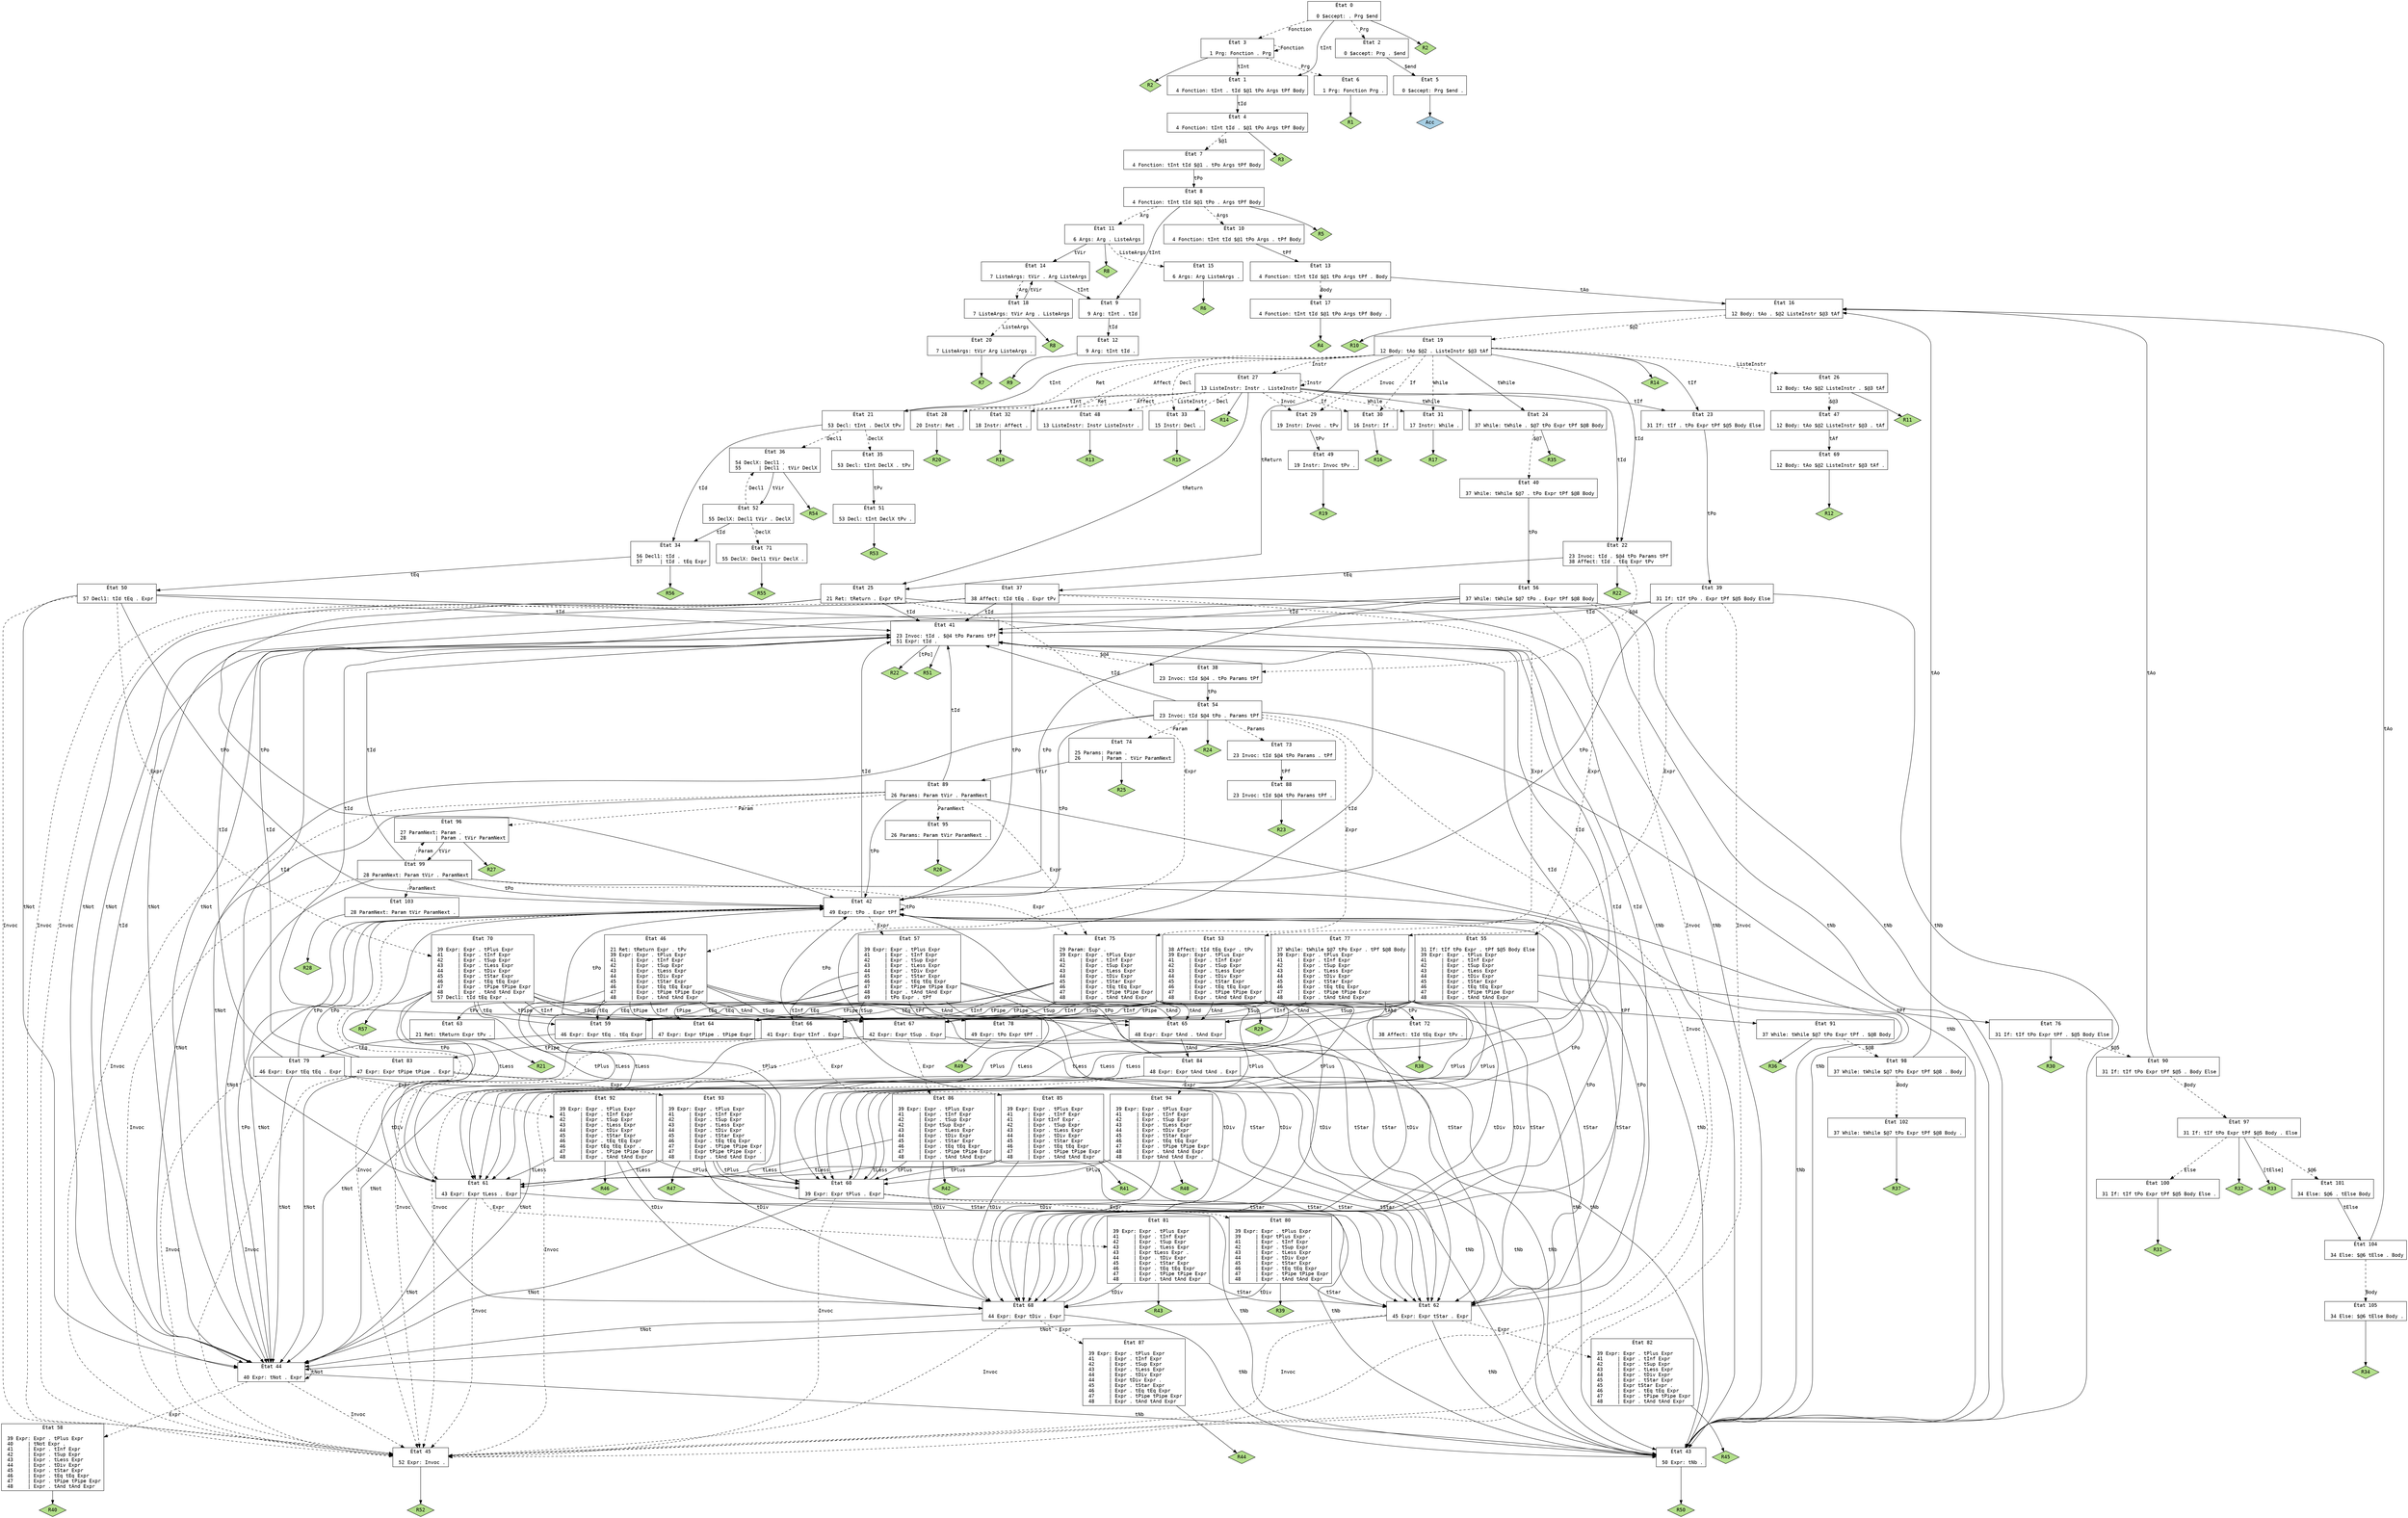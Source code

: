 // Produit par GNU Bison 3.0.2.
// Rapporter les bugs à <bug-bison@gnu.org>.
// Page d'accueil: <http://www.gnu.org/software/bison/>.

digraph "syntaxe.y"
{
  node [fontname = courier, shape = box, colorscheme = paired6]
  edge [fontname = courier]

  0 [label="État 0\n\l  0 $accept: . Prg $end\l"]
  0 -> 1 [style=solid label="tInt"]
  0 -> 2 [style=dashed label="Prg"]
  0 -> 3 [style=dashed label="Fonction"]
  0 -> "0R2" [style=solid]
 "0R2" [label="R2", fillcolor=3, shape=diamond, style=filled]
  1 [label="État 1\n\l  4 Fonction: tInt . tId $@1 tPo Args tPf Body\l"]
  1 -> 4 [style=solid label="tId"]
  2 [label="État 2\n\l  0 $accept: Prg . $end\l"]
  2 -> 5 [style=solid label="$end"]
  3 [label="État 3\n\l  1 Prg: Fonction . Prg\l"]
  3 -> 1 [style=solid label="tInt"]
  3 -> 6 [style=dashed label="Prg"]
  3 -> 3 [style=dashed label="Fonction"]
  3 -> "3R2" [style=solid]
 "3R2" [label="R2", fillcolor=3, shape=diamond, style=filled]
  4 [label="État 4\n\l  4 Fonction: tInt tId . $@1 tPo Args tPf Body\l"]
  4 -> 7 [style=dashed label="$@1"]
  4 -> "4R3" [style=solid]
 "4R3" [label="R3", fillcolor=3, shape=diamond, style=filled]
  5 [label="État 5\n\l  0 $accept: Prg $end .\l"]
  5 -> "5R0" [style=solid]
 "5R0" [label="Acc", fillcolor=1, shape=diamond, style=filled]
  6 [label="État 6\n\l  1 Prg: Fonction Prg .\l"]
  6 -> "6R1" [style=solid]
 "6R1" [label="R1", fillcolor=3, shape=diamond, style=filled]
  7 [label="État 7\n\l  4 Fonction: tInt tId $@1 . tPo Args tPf Body\l"]
  7 -> 8 [style=solid label="tPo"]
  8 [label="État 8\n\l  4 Fonction: tInt tId $@1 tPo . Args tPf Body\l"]
  8 -> 9 [style=solid label="tInt"]
  8 -> 10 [style=dashed label="Args"]
  8 -> 11 [style=dashed label="Arg"]
  8 -> "8R5" [style=solid]
 "8R5" [label="R5", fillcolor=3, shape=diamond, style=filled]
  9 [label="État 9\n\l  9 Arg: tInt . tId\l"]
  9 -> 12 [style=solid label="tId"]
  10 [label="État 10\n\l  4 Fonction: tInt tId $@1 tPo Args . tPf Body\l"]
  10 -> 13 [style=solid label="tPf"]
  11 [label="État 11\n\l  6 Args: Arg . ListeArgs\l"]
  11 -> 14 [style=solid label="tVir"]
  11 -> 15 [style=dashed label="ListeArgs"]
  11 -> "11R8" [style=solid]
 "11R8" [label="R8", fillcolor=3, shape=diamond, style=filled]
  12 [label="État 12\n\l  9 Arg: tInt tId .\l"]
  12 -> "12R9" [style=solid]
 "12R9" [label="R9", fillcolor=3, shape=diamond, style=filled]
  13 [label="État 13\n\l  4 Fonction: tInt tId $@1 tPo Args tPf . Body\l"]
  13 -> 16 [style=solid label="tAo"]
  13 -> 17 [style=dashed label="Body"]
  14 [label="État 14\n\l  7 ListeArgs: tVir . Arg ListeArgs\l"]
  14 -> 9 [style=solid label="tInt"]
  14 -> 18 [style=dashed label="Arg"]
  15 [label="État 15\n\l  6 Args: Arg ListeArgs .\l"]
  15 -> "15R6" [style=solid]
 "15R6" [label="R6", fillcolor=3, shape=diamond, style=filled]
  16 [label="État 16\n\l 12 Body: tAo . $@2 ListeInstr $@3 tAf\l"]
  16 -> 19 [style=dashed label="$@2"]
  16 -> "16R10" [style=solid]
 "16R10" [label="R10", fillcolor=3, shape=diamond, style=filled]
  17 [label="État 17\n\l  4 Fonction: tInt tId $@1 tPo Args tPf Body .\l"]
  17 -> "17R4" [style=solid]
 "17R4" [label="R4", fillcolor=3, shape=diamond, style=filled]
  18 [label="État 18\n\l  7 ListeArgs: tVir Arg . ListeArgs\l"]
  18 -> 14 [style=solid label="tVir"]
  18 -> 20 [style=dashed label="ListeArgs"]
  18 -> "18R8" [style=solid]
 "18R8" [label="R8", fillcolor=3, shape=diamond, style=filled]
  19 [label="État 19\n\l 12 Body: tAo $@2 . ListeInstr $@3 tAf\l"]
  19 -> 21 [style=solid label="tInt"]
  19 -> 22 [style=solid label="tId"]
  19 -> 23 [style=solid label="tIf"]
  19 -> 24 [style=solid label="tWhile"]
  19 -> 25 [style=solid label="tReturn"]
  19 -> 26 [style=dashed label="ListeInstr"]
  19 -> 27 [style=dashed label="Instr"]
  19 -> 28 [style=dashed label="Ret"]
  19 -> 29 [style=dashed label="Invoc"]
  19 -> 30 [style=dashed label="If"]
  19 -> 31 [style=dashed label="While"]
  19 -> 32 [style=dashed label="Affect"]
  19 -> 33 [style=dashed label="Decl"]
  19 -> "19R14" [style=solid]
 "19R14" [label="R14", fillcolor=3, shape=diamond, style=filled]
  20 [label="État 20\n\l  7 ListeArgs: tVir Arg ListeArgs .\l"]
  20 -> "20R7" [style=solid]
 "20R7" [label="R7", fillcolor=3, shape=diamond, style=filled]
  21 [label="État 21\n\l 53 Decl: tInt . DeclX tPv\l"]
  21 -> 34 [style=solid label="tId"]
  21 -> 35 [style=dashed label="DeclX"]
  21 -> 36 [style=dashed label="Decl1"]
  22 [label="État 22\n\l 23 Invoc: tId . $@4 tPo Params tPf\l 38 Affect: tId . tEq Expr tPv\l"]
  22 -> 37 [style=solid label="tEq"]
  22 -> 38 [style=dashed label="$@4"]
  22 -> "22R22" [style=solid]
 "22R22" [label="R22", fillcolor=3, shape=diamond, style=filled]
  23 [label="État 23\n\l 31 If: tIf . tPo Expr tPf $@5 Body Else\l"]
  23 -> 39 [style=solid label="tPo"]
  24 [label="État 24\n\l 37 While: tWhile . $@7 tPo Expr tPf $@8 Body\l"]
  24 -> 40 [style=dashed label="$@7"]
  24 -> "24R35" [style=solid]
 "24R35" [label="R35", fillcolor=3, shape=diamond, style=filled]
  25 [label="État 25\n\l 21 Ret: tReturn . Expr tPv\l"]
  25 -> 41 [style=solid label="tId"]
  25 -> 42 [style=solid label="tPo"]
  25 -> 43 [style=solid label="tNb"]
  25 -> 44 [style=solid label="tNot"]
  25 -> 45 [style=dashed label="Invoc"]
  25 -> 46 [style=dashed label="Expr"]
  26 [label="État 26\n\l 12 Body: tAo $@2 ListeInstr . $@3 tAf\l"]
  26 -> 47 [style=dashed label="$@3"]
  26 -> "26R11" [style=solid]
 "26R11" [label="R11", fillcolor=3, shape=diamond, style=filled]
  27 [label="État 27\n\l 13 ListeInstr: Instr . ListeInstr\l"]
  27 -> 21 [style=solid label="tInt"]
  27 -> 22 [style=solid label="tId"]
  27 -> 23 [style=solid label="tIf"]
  27 -> 24 [style=solid label="tWhile"]
  27 -> 25 [style=solid label="tReturn"]
  27 -> 48 [style=dashed label="ListeInstr"]
  27 -> 27 [style=dashed label="Instr"]
  27 -> 28 [style=dashed label="Ret"]
  27 -> 29 [style=dashed label="Invoc"]
  27 -> 30 [style=dashed label="If"]
  27 -> 31 [style=dashed label="While"]
  27 -> 32 [style=dashed label="Affect"]
  27 -> 33 [style=dashed label="Decl"]
  27 -> "27R14" [style=solid]
 "27R14" [label="R14", fillcolor=3, shape=diamond, style=filled]
  28 [label="État 28\n\l 20 Instr: Ret .\l"]
  28 -> "28R20" [style=solid]
 "28R20" [label="R20", fillcolor=3, shape=diamond, style=filled]
  29 [label="État 29\n\l 19 Instr: Invoc . tPv\l"]
  29 -> 49 [style=solid label="tPv"]
  30 [label="État 30\n\l 16 Instr: If .\l"]
  30 -> "30R16" [style=solid]
 "30R16" [label="R16", fillcolor=3, shape=diamond, style=filled]
  31 [label="État 31\n\l 17 Instr: While .\l"]
  31 -> "31R17" [style=solid]
 "31R17" [label="R17", fillcolor=3, shape=diamond, style=filled]
  32 [label="État 32\n\l 18 Instr: Affect .\l"]
  32 -> "32R18" [style=solid]
 "32R18" [label="R18", fillcolor=3, shape=diamond, style=filled]
  33 [label="État 33\n\l 15 Instr: Decl .\l"]
  33 -> "33R15" [style=solid]
 "33R15" [label="R15", fillcolor=3, shape=diamond, style=filled]
  34 [label="État 34\n\l 56 Decl1: tId .\l 57      | tId . tEq Expr\l"]
  34 -> 50 [style=solid label="tEq"]
  34 -> "34R56" [style=solid]
 "34R56" [label="R56", fillcolor=3, shape=diamond, style=filled]
  35 [label="État 35\n\l 53 Decl: tInt DeclX . tPv\l"]
  35 -> 51 [style=solid label="tPv"]
  36 [label="État 36\n\l 54 DeclX: Decl1 .\l 55      | Decl1 . tVir DeclX\l"]
  36 -> 52 [style=solid label="tVir"]
  36 -> "36R54" [style=solid]
 "36R54" [label="R54", fillcolor=3, shape=diamond, style=filled]
  37 [label="État 37\n\l 38 Affect: tId tEq . Expr tPv\l"]
  37 -> 41 [style=solid label="tId"]
  37 -> 42 [style=solid label="tPo"]
  37 -> 43 [style=solid label="tNb"]
  37 -> 44 [style=solid label="tNot"]
  37 -> 45 [style=dashed label="Invoc"]
  37 -> 53 [style=dashed label="Expr"]
  38 [label="État 38\n\l 23 Invoc: tId $@4 . tPo Params tPf\l"]
  38 -> 54 [style=solid label="tPo"]
  39 [label="État 39\n\l 31 If: tIf tPo . Expr tPf $@5 Body Else\l"]
  39 -> 41 [style=solid label="tId"]
  39 -> 42 [style=solid label="tPo"]
  39 -> 43 [style=solid label="tNb"]
  39 -> 44 [style=solid label="tNot"]
  39 -> 45 [style=dashed label="Invoc"]
  39 -> 55 [style=dashed label="Expr"]
  40 [label="État 40\n\l 37 While: tWhile $@7 . tPo Expr tPf $@8 Body\l"]
  40 -> 56 [style=solid label="tPo"]
  41 [label="État 41\n\l 23 Invoc: tId . $@4 tPo Params tPf\l 51 Expr: tId .\l"]
  41 -> 38 [style=dashed label="$@4"]
  41 -> "41R22" [label="[tPo]", style=solid]
 "41R22" [label="R22", fillcolor=3, shape=diamond, style=filled]
  41 -> "41R51" [style=solid]
 "41R51" [label="R51", fillcolor=3, shape=diamond, style=filled]
  42 [label="État 42\n\l 49 Expr: tPo . Expr tPf\l"]
  42 -> 41 [style=solid label="tId"]
  42 -> 42 [style=solid label="tPo"]
  42 -> 43 [style=solid label="tNb"]
  42 -> 44 [style=solid label="tNot"]
  42 -> 45 [style=dashed label="Invoc"]
  42 -> 57 [style=dashed label="Expr"]
  43 [label="État 43\n\l 50 Expr: tNb .\l"]
  43 -> "43R50" [style=solid]
 "43R50" [label="R50", fillcolor=3, shape=diamond, style=filled]
  44 [label="État 44\n\l 40 Expr: tNot . Expr\l"]
  44 -> 41 [style=solid label="tId"]
  44 -> 42 [style=solid label="tPo"]
  44 -> 43 [style=solid label="tNb"]
  44 -> 44 [style=solid label="tNot"]
  44 -> 45 [style=dashed label="Invoc"]
  44 -> 58 [style=dashed label="Expr"]
  45 [label="État 45\n\l 52 Expr: Invoc .\l"]
  45 -> "45R52" [style=solid]
 "45R52" [label="R52", fillcolor=3, shape=diamond, style=filled]
  46 [label="État 46\n\l 21 Ret: tReturn Expr . tPv\l 39 Expr: Expr . tPlus Expr\l 41     | Expr . tInf Expr\l 42     | Expr . tSup Expr\l 43     | Expr . tLess Expr\l 44     | Expr . tDiv Expr\l 45     | Expr . tStar Expr\l 46     | Expr . tEq tEq Expr\l 47     | Expr . tPipe tPipe Expr\l 48     | Expr . tAnd tAnd Expr\l"]
  46 -> 59 [style=solid label="tEq"]
  46 -> 60 [style=solid label="tPlus"]
  46 -> 61 [style=solid label="tLess"]
  46 -> 62 [style=solid label="tStar"]
  46 -> 63 [style=solid label="tPv"]
  46 -> 64 [style=solid label="tPipe"]
  46 -> 65 [style=solid label="tAnd"]
  46 -> 66 [style=solid label="tInf"]
  46 -> 67 [style=solid label="tSup"]
  46 -> 68 [style=solid label="tDiv"]
  47 [label="État 47\n\l 12 Body: tAo $@2 ListeInstr $@3 . tAf\l"]
  47 -> 69 [style=solid label="tAf"]
  48 [label="État 48\n\l 13 ListeInstr: Instr ListeInstr .\l"]
  48 -> "48R13" [style=solid]
 "48R13" [label="R13", fillcolor=3, shape=diamond, style=filled]
  49 [label="État 49\n\l 19 Instr: Invoc tPv .\l"]
  49 -> "49R19" [style=solid]
 "49R19" [label="R19", fillcolor=3, shape=diamond, style=filled]
  50 [label="État 50\n\l 57 Decl1: tId tEq . Expr\l"]
  50 -> 41 [style=solid label="tId"]
  50 -> 42 [style=solid label="tPo"]
  50 -> 43 [style=solid label="tNb"]
  50 -> 44 [style=solid label="tNot"]
  50 -> 45 [style=dashed label="Invoc"]
  50 -> 70 [style=dashed label="Expr"]
  51 [label="État 51\n\l 53 Decl: tInt DeclX tPv .\l"]
  51 -> "51R53" [style=solid]
 "51R53" [label="R53", fillcolor=3, shape=diamond, style=filled]
  52 [label="État 52\n\l 55 DeclX: Decl1 tVir . DeclX\l"]
  52 -> 34 [style=solid label="tId"]
  52 -> 71 [style=dashed label="DeclX"]
  52 -> 36 [style=dashed label="Decl1"]
  53 [label="État 53\n\l 38 Affect: tId tEq Expr . tPv\l 39 Expr: Expr . tPlus Expr\l 41     | Expr . tInf Expr\l 42     | Expr . tSup Expr\l 43     | Expr . tLess Expr\l 44     | Expr . tDiv Expr\l 45     | Expr . tStar Expr\l 46     | Expr . tEq tEq Expr\l 47     | Expr . tPipe tPipe Expr\l 48     | Expr . tAnd tAnd Expr\l"]
  53 -> 59 [style=solid label="tEq"]
  53 -> 60 [style=solid label="tPlus"]
  53 -> 61 [style=solid label="tLess"]
  53 -> 62 [style=solid label="tStar"]
  53 -> 72 [style=solid label="tPv"]
  53 -> 64 [style=solid label="tPipe"]
  53 -> 65 [style=solid label="tAnd"]
  53 -> 66 [style=solid label="tInf"]
  53 -> 67 [style=solid label="tSup"]
  53 -> 68 [style=solid label="tDiv"]
  54 [label="État 54\n\l 23 Invoc: tId $@4 tPo . Params tPf\l"]
  54 -> 41 [style=solid label="tId"]
  54 -> 42 [style=solid label="tPo"]
  54 -> 43 [style=solid label="tNb"]
  54 -> 44 [style=solid label="tNot"]
  54 -> 45 [style=dashed label="Invoc"]
  54 -> 73 [style=dashed label="Params"]
  54 -> 74 [style=dashed label="Param"]
  54 -> 75 [style=dashed label="Expr"]
  54 -> "54R24" [style=solid]
 "54R24" [label="R24", fillcolor=3, shape=diamond, style=filled]
  55 [label="État 55\n\l 31 If: tIf tPo Expr . tPf $@5 Body Else\l 39 Expr: Expr . tPlus Expr\l 41     | Expr . tInf Expr\l 42     | Expr . tSup Expr\l 43     | Expr . tLess Expr\l 44     | Expr . tDiv Expr\l 45     | Expr . tStar Expr\l 46     | Expr . tEq tEq Expr\l 47     | Expr . tPipe tPipe Expr\l 48     | Expr . tAnd tAnd Expr\l"]
  55 -> 76 [style=solid label="tPf"]
  55 -> 59 [style=solid label="tEq"]
  55 -> 60 [style=solid label="tPlus"]
  55 -> 61 [style=solid label="tLess"]
  55 -> 62 [style=solid label="tStar"]
  55 -> 64 [style=solid label="tPipe"]
  55 -> 65 [style=solid label="tAnd"]
  55 -> 66 [style=solid label="tInf"]
  55 -> 67 [style=solid label="tSup"]
  55 -> 68 [style=solid label="tDiv"]
  56 [label="État 56\n\l 37 While: tWhile $@7 tPo . Expr tPf $@8 Body\l"]
  56 -> 41 [style=solid label="tId"]
  56 -> 42 [style=solid label="tPo"]
  56 -> 43 [style=solid label="tNb"]
  56 -> 44 [style=solid label="tNot"]
  56 -> 45 [style=dashed label="Invoc"]
  56 -> 77 [style=dashed label="Expr"]
  57 [label="État 57\n\l 39 Expr: Expr . tPlus Expr\l 41     | Expr . tInf Expr\l 42     | Expr . tSup Expr\l 43     | Expr . tLess Expr\l 44     | Expr . tDiv Expr\l 45     | Expr . tStar Expr\l 46     | Expr . tEq tEq Expr\l 47     | Expr . tPipe tPipe Expr\l 48     | Expr . tAnd tAnd Expr\l 49     | tPo Expr . tPf\l"]
  57 -> 78 [style=solid label="tPf"]
  57 -> 59 [style=solid label="tEq"]
  57 -> 60 [style=solid label="tPlus"]
  57 -> 61 [style=solid label="tLess"]
  57 -> 62 [style=solid label="tStar"]
  57 -> 64 [style=solid label="tPipe"]
  57 -> 65 [style=solid label="tAnd"]
  57 -> 66 [style=solid label="tInf"]
  57 -> 67 [style=solid label="tSup"]
  57 -> 68 [style=solid label="tDiv"]
  58 [label="État 58\n\l 39 Expr: Expr . tPlus Expr\l 40     | tNot Expr .\l 41     | Expr . tInf Expr\l 42     | Expr . tSup Expr\l 43     | Expr . tLess Expr\l 44     | Expr . tDiv Expr\l 45     | Expr . tStar Expr\l 46     | Expr . tEq tEq Expr\l 47     | Expr . tPipe tPipe Expr\l 48     | Expr . tAnd tAnd Expr\l"]
  58 -> "58R40" [style=solid]
 "58R40" [label="R40", fillcolor=3, shape=diamond, style=filled]
  59 [label="État 59\n\l 46 Expr: Expr tEq . tEq Expr\l"]
  59 -> 79 [style=solid label="tEq"]
  60 [label="État 60\n\l 39 Expr: Expr tPlus . Expr\l"]
  60 -> 41 [style=solid label="tId"]
  60 -> 42 [style=solid label="tPo"]
  60 -> 43 [style=solid label="tNb"]
  60 -> 44 [style=solid label="tNot"]
  60 -> 45 [style=dashed label="Invoc"]
  60 -> 80 [style=dashed label="Expr"]
  61 [label="État 61\n\l 43 Expr: Expr tLess . Expr\l"]
  61 -> 41 [style=solid label="tId"]
  61 -> 42 [style=solid label="tPo"]
  61 -> 43 [style=solid label="tNb"]
  61 -> 44 [style=solid label="tNot"]
  61 -> 45 [style=dashed label="Invoc"]
  61 -> 81 [style=dashed label="Expr"]
  62 [label="État 62\n\l 45 Expr: Expr tStar . Expr\l"]
  62 -> 41 [style=solid label="tId"]
  62 -> 42 [style=solid label="tPo"]
  62 -> 43 [style=solid label="tNb"]
  62 -> 44 [style=solid label="tNot"]
  62 -> 45 [style=dashed label="Invoc"]
  62 -> 82 [style=dashed label="Expr"]
  63 [label="État 63\n\l 21 Ret: tReturn Expr tPv .\l"]
  63 -> "63R21" [style=solid]
 "63R21" [label="R21", fillcolor=3, shape=diamond, style=filled]
  64 [label="État 64\n\l 47 Expr: Expr tPipe . tPipe Expr\l"]
  64 -> 83 [style=solid label="tPipe"]
  65 [label="État 65\n\l 48 Expr: Expr tAnd . tAnd Expr\l"]
  65 -> 84 [style=solid label="tAnd"]
  66 [label="État 66\n\l 41 Expr: Expr tInf . Expr\l"]
  66 -> 41 [style=solid label="tId"]
  66 -> 42 [style=solid label="tPo"]
  66 -> 43 [style=solid label="tNb"]
  66 -> 44 [style=solid label="tNot"]
  66 -> 45 [style=dashed label="Invoc"]
  66 -> 85 [style=dashed label="Expr"]
  67 [label="État 67\n\l 42 Expr: Expr tSup . Expr\l"]
  67 -> 41 [style=solid label="tId"]
  67 -> 42 [style=solid label="tPo"]
  67 -> 43 [style=solid label="tNb"]
  67 -> 44 [style=solid label="tNot"]
  67 -> 45 [style=dashed label="Invoc"]
  67 -> 86 [style=dashed label="Expr"]
  68 [label="État 68\n\l 44 Expr: Expr tDiv . Expr\l"]
  68 -> 41 [style=solid label="tId"]
  68 -> 42 [style=solid label="tPo"]
  68 -> 43 [style=solid label="tNb"]
  68 -> 44 [style=solid label="tNot"]
  68 -> 45 [style=dashed label="Invoc"]
  68 -> 87 [style=dashed label="Expr"]
  69 [label="État 69\n\l 12 Body: tAo $@2 ListeInstr $@3 tAf .\l"]
  69 -> "69R12" [style=solid]
 "69R12" [label="R12", fillcolor=3, shape=diamond, style=filled]
  70 [label="État 70\n\l 39 Expr: Expr . tPlus Expr\l 41     | Expr . tInf Expr\l 42     | Expr . tSup Expr\l 43     | Expr . tLess Expr\l 44     | Expr . tDiv Expr\l 45     | Expr . tStar Expr\l 46     | Expr . tEq tEq Expr\l 47     | Expr . tPipe tPipe Expr\l 48     | Expr . tAnd tAnd Expr\l 57 Decl1: tId tEq Expr .\l"]
  70 -> 59 [style=solid label="tEq"]
  70 -> 60 [style=solid label="tPlus"]
  70 -> 61 [style=solid label="tLess"]
  70 -> 62 [style=solid label="tStar"]
  70 -> 64 [style=solid label="tPipe"]
  70 -> 65 [style=solid label="tAnd"]
  70 -> 66 [style=solid label="tInf"]
  70 -> 67 [style=solid label="tSup"]
  70 -> 68 [style=solid label="tDiv"]
  70 -> "70R57" [style=solid]
 "70R57" [label="R57", fillcolor=3, shape=diamond, style=filled]
  71 [label="État 71\n\l 55 DeclX: Decl1 tVir DeclX .\l"]
  71 -> "71R55" [style=solid]
 "71R55" [label="R55", fillcolor=3, shape=diamond, style=filled]
  72 [label="État 72\n\l 38 Affect: tId tEq Expr tPv .\l"]
  72 -> "72R38" [style=solid]
 "72R38" [label="R38", fillcolor=3, shape=diamond, style=filled]
  73 [label="État 73\n\l 23 Invoc: tId $@4 tPo Params . tPf\l"]
  73 -> 88 [style=solid label="tPf"]
  74 [label="État 74\n\l 25 Params: Param .\l 26       | Param . tVir ParamNext\l"]
  74 -> 89 [style=solid label="tVir"]
  74 -> "74R25" [style=solid]
 "74R25" [label="R25", fillcolor=3, shape=diamond, style=filled]
  75 [label="État 75\n\l 29 Param: Expr .\l 39 Expr: Expr . tPlus Expr\l 41     | Expr . tInf Expr\l 42     | Expr . tSup Expr\l 43     | Expr . tLess Expr\l 44     | Expr . tDiv Expr\l 45     | Expr . tStar Expr\l 46     | Expr . tEq tEq Expr\l 47     | Expr . tPipe tPipe Expr\l 48     | Expr . tAnd tAnd Expr\l"]
  75 -> 59 [style=solid label="tEq"]
  75 -> 60 [style=solid label="tPlus"]
  75 -> 61 [style=solid label="tLess"]
  75 -> 62 [style=solid label="tStar"]
  75 -> 64 [style=solid label="tPipe"]
  75 -> 65 [style=solid label="tAnd"]
  75 -> 66 [style=solid label="tInf"]
  75 -> 67 [style=solid label="tSup"]
  75 -> 68 [style=solid label="tDiv"]
  75 -> "75R29" [style=solid]
 "75R29" [label="R29", fillcolor=3, shape=diamond, style=filled]
  76 [label="État 76\n\l 31 If: tIf tPo Expr tPf . $@5 Body Else\l"]
  76 -> 90 [style=dashed label="$@5"]
  76 -> "76R30" [style=solid]
 "76R30" [label="R30", fillcolor=3, shape=diamond, style=filled]
  77 [label="État 77\n\l 37 While: tWhile $@7 tPo Expr . tPf $@8 Body\l 39 Expr: Expr . tPlus Expr\l 41     | Expr . tInf Expr\l 42     | Expr . tSup Expr\l 43     | Expr . tLess Expr\l 44     | Expr . tDiv Expr\l 45     | Expr . tStar Expr\l 46     | Expr . tEq tEq Expr\l 47     | Expr . tPipe tPipe Expr\l 48     | Expr . tAnd tAnd Expr\l"]
  77 -> 91 [style=solid label="tPf"]
  77 -> 59 [style=solid label="tEq"]
  77 -> 60 [style=solid label="tPlus"]
  77 -> 61 [style=solid label="tLess"]
  77 -> 62 [style=solid label="tStar"]
  77 -> 64 [style=solid label="tPipe"]
  77 -> 65 [style=solid label="tAnd"]
  77 -> 66 [style=solid label="tInf"]
  77 -> 67 [style=solid label="tSup"]
  77 -> 68 [style=solid label="tDiv"]
  78 [label="État 78\n\l 49 Expr: tPo Expr tPf .\l"]
  78 -> "78R49" [style=solid]
 "78R49" [label="R49", fillcolor=3, shape=diamond, style=filled]
  79 [label="État 79\n\l 46 Expr: Expr tEq tEq . Expr\l"]
  79 -> 41 [style=solid label="tId"]
  79 -> 42 [style=solid label="tPo"]
  79 -> 43 [style=solid label="tNb"]
  79 -> 44 [style=solid label="tNot"]
  79 -> 45 [style=dashed label="Invoc"]
  79 -> 92 [style=dashed label="Expr"]
  80 [label="État 80\n\l 39 Expr: Expr . tPlus Expr\l 39     | Expr tPlus Expr .\l 41     | Expr . tInf Expr\l 42     | Expr . tSup Expr\l 43     | Expr . tLess Expr\l 44     | Expr . tDiv Expr\l 45     | Expr . tStar Expr\l 46     | Expr . tEq tEq Expr\l 47     | Expr . tPipe tPipe Expr\l 48     | Expr . tAnd tAnd Expr\l"]
  80 -> 62 [style=solid label="tStar"]
  80 -> 68 [style=solid label="tDiv"]
  80 -> "80R39" [style=solid]
 "80R39" [label="R39", fillcolor=3, shape=diamond, style=filled]
  81 [label="État 81\n\l 39 Expr: Expr . tPlus Expr\l 41     | Expr . tInf Expr\l 42     | Expr . tSup Expr\l 43     | Expr . tLess Expr\l 43     | Expr tLess Expr .\l 44     | Expr . tDiv Expr\l 45     | Expr . tStar Expr\l 46     | Expr . tEq tEq Expr\l 47     | Expr . tPipe tPipe Expr\l 48     | Expr . tAnd tAnd Expr\l"]
  81 -> 62 [style=solid label="tStar"]
  81 -> 68 [style=solid label="tDiv"]
  81 -> "81R43" [style=solid]
 "81R43" [label="R43", fillcolor=3, shape=diamond, style=filled]
  82 [label="État 82\n\l 39 Expr: Expr . tPlus Expr\l 41     | Expr . tInf Expr\l 42     | Expr . tSup Expr\l 43     | Expr . tLess Expr\l 44     | Expr . tDiv Expr\l 45     | Expr . tStar Expr\l 45     | Expr tStar Expr .\l 46     | Expr . tEq tEq Expr\l 47     | Expr . tPipe tPipe Expr\l 48     | Expr . tAnd tAnd Expr\l"]
  82 -> "82R45" [style=solid]
 "82R45" [label="R45", fillcolor=3, shape=diamond, style=filled]
  83 [label="État 83\n\l 47 Expr: Expr tPipe tPipe . Expr\l"]
  83 -> 41 [style=solid label="tId"]
  83 -> 42 [style=solid label="tPo"]
  83 -> 43 [style=solid label="tNb"]
  83 -> 44 [style=solid label="tNot"]
  83 -> 45 [style=dashed label="Invoc"]
  83 -> 93 [style=dashed label="Expr"]
  84 [label="État 84\n\l 48 Expr: Expr tAnd tAnd . Expr\l"]
  84 -> 41 [style=solid label="tId"]
  84 -> 42 [style=solid label="tPo"]
  84 -> 43 [style=solid label="tNb"]
  84 -> 44 [style=solid label="tNot"]
  84 -> 45 [style=dashed label="Invoc"]
  84 -> 94 [style=dashed label="Expr"]
  85 [label="État 85\n\l 39 Expr: Expr . tPlus Expr\l 41     | Expr . tInf Expr\l 41     | Expr tInf Expr .\l 42     | Expr . tSup Expr\l 43     | Expr . tLess Expr\l 44     | Expr . tDiv Expr\l 45     | Expr . tStar Expr\l 46     | Expr . tEq tEq Expr\l 47     | Expr . tPipe tPipe Expr\l 48     | Expr . tAnd tAnd Expr\l"]
  85 -> 60 [style=solid label="tPlus"]
  85 -> 61 [style=solid label="tLess"]
  85 -> 62 [style=solid label="tStar"]
  85 -> 68 [style=solid label="tDiv"]
  85 -> "85R41" [style=solid]
 "85R41" [label="R41", fillcolor=3, shape=diamond, style=filled]
  86 [label="État 86\n\l 39 Expr: Expr . tPlus Expr\l 41     | Expr . tInf Expr\l 42     | Expr . tSup Expr\l 42     | Expr tSup Expr .\l 43     | Expr . tLess Expr\l 44     | Expr . tDiv Expr\l 45     | Expr . tStar Expr\l 46     | Expr . tEq tEq Expr\l 47     | Expr . tPipe tPipe Expr\l 48     | Expr . tAnd tAnd Expr\l"]
  86 -> 60 [style=solid label="tPlus"]
  86 -> 61 [style=solid label="tLess"]
  86 -> 62 [style=solid label="tStar"]
  86 -> 68 [style=solid label="tDiv"]
  86 -> "86R42" [style=solid]
 "86R42" [label="R42", fillcolor=3, shape=diamond, style=filled]
  87 [label="État 87\n\l 39 Expr: Expr . tPlus Expr\l 41     | Expr . tInf Expr\l 42     | Expr . tSup Expr\l 43     | Expr . tLess Expr\l 44     | Expr . tDiv Expr\l 44     | Expr tDiv Expr .\l 45     | Expr . tStar Expr\l 46     | Expr . tEq tEq Expr\l 47     | Expr . tPipe tPipe Expr\l 48     | Expr . tAnd tAnd Expr\l"]
  87 -> "87R44" [style=solid]
 "87R44" [label="R44", fillcolor=3, shape=diamond, style=filled]
  88 [label="État 88\n\l 23 Invoc: tId $@4 tPo Params tPf .\l"]
  88 -> "88R23" [style=solid]
 "88R23" [label="R23", fillcolor=3, shape=diamond, style=filled]
  89 [label="État 89\n\l 26 Params: Param tVir . ParamNext\l"]
  89 -> 41 [style=solid label="tId"]
  89 -> 42 [style=solid label="tPo"]
  89 -> 43 [style=solid label="tNb"]
  89 -> 44 [style=solid label="tNot"]
  89 -> 45 [style=dashed label="Invoc"]
  89 -> 95 [style=dashed label="ParamNext"]
  89 -> 96 [style=dashed label="Param"]
  89 -> 75 [style=dashed label="Expr"]
  90 [label="État 90\n\l 31 If: tIf tPo Expr tPf $@5 . Body Else\l"]
  90 -> 16 [style=solid label="tAo"]
  90 -> 97 [style=dashed label="Body"]
  91 [label="État 91\n\l 37 While: tWhile $@7 tPo Expr tPf . $@8 Body\l"]
  91 -> 98 [style=dashed label="$@8"]
  91 -> "91R36" [style=solid]
 "91R36" [label="R36", fillcolor=3, shape=diamond, style=filled]
  92 [label="État 92\n\l 39 Expr: Expr . tPlus Expr\l 41     | Expr . tInf Expr\l 42     | Expr . tSup Expr\l 43     | Expr . tLess Expr\l 44     | Expr . tDiv Expr\l 45     | Expr . tStar Expr\l 46     | Expr . tEq tEq Expr\l 46     | Expr tEq tEq Expr .\l 47     | Expr . tPipe tPipe Expr\l 48     | Expr . tAnd tAnd Expr\l"]
  92 -> 60 [style=solid label="tPlus"]
  92 -> 61 [style=solid label="tLess"]
  92 -> 62 [style=solid label="tStar"]
  92 -> 68 [style=solid label="tDiv"]
  92 -> "92R46" [style=solid]
 "92R46" [label="R46", fillcolor=3, shape=diamond, style=filled]
  93 [label="État 93\n\l 39 Expr: Expr . tPlus Expr\l 41     | Expr . tInf Expr\l 42     | Expr . tSup Expr\l 43     | Expr . tLess Expr\l 44     | Expr . tDiv Expr\l 45     | Expr . tStar Expr\l 46     | Expr . tEq tEq Expr\l 47     | Expr . tPipe tPipe Expr\l 47     | Expr tPipe tPipe Expr .\l 48     | Expr . tAnd tAnd Expr\l"]
  93 -> 60 [style=solid label="tPlus"]
  93 -> 61 [style=solid label="tLess"]
  93 -> 62 [style=solid label="tStar"]
  93 -> 68 [style=solid label="tDiv"]
  93 -> "93R47" [style=solid]
 "93R47" [label="R47", fillcolor=3, shape=diamond, style=filled]
  94 [label="État 94\n\l 39 Expr: Expr . tPlus Expr\l 41     | Expr . tInf Expr\l 42     | Expr . tSup Expr\l 43     | Expr . tLess Expr\l 44     | Expr . tDiv Expr\l 45     | Expr . tStar Expr\l 46     | Expr . tEq tEq Expr\l 47     | Expr . tPipe tPipe Expr\l 48     | Expr . tAnd tAnd Expr\l 48     | Expr tAnd tAnd Expr .\l"]
  94 -> 60 [style=solid label="tPlus"]
  94 -> 61 [style=solid label="tLess"]
  94 -> 62 [style=solid label="tStar"]
  94 -> 68 [style=solid label="tDiv"]
  94 -> "94R48" [style=solid]
 "94R48" [label="R48", fillcolor=3, shape=diamond, style=filled]
  95 [label="État 95\n\l 26 Params: Param tVir ParamNext .\l"]
  95 -> "95R26" [style=solid]
 "95R26" [label="R26", fillcolor=3, shape=diamond, style=filled]
  96 [label="État 96\n\l 27 ParamNext: Param .\l 28          | Param . tVir ParamNext\l"]
  96 -> 99 [style=solid label="tVir"]
  96 -> "96R27" [style=solid]
 "96R27" [label="R27", fillcolor=3, shape=diamond, style=filled]
  97 [label="État 97\n\l 31 If: tIf tPo Expr tPf $@5 Body . Else\l"]
  97 -> 100 [style=dashed label="Else"]
  97 -> 101 [style=dashed label="$@6"]
  97 -> "97R32" [style=solid]
 "97R32" [label="R32", fillcolor=3, shape=diamond, style=filled]
  97 -> "97R33" [label="[tElse]", style=solid]
 "97R33" [label="R33", fillcolor=3, shape=diamond, style=filled]
  98 [label="État 98\n\l 37 While: tWhile $@7 tPo Expr tPf $@8 . Body\l"]
  98 -> 16 [style=solid label="tAo"]
  98 -> 102 [style=dashed label="Body"]
  99 [label="État 99\n\l 28 ParamNext: Param tVir . ParamNext\l"]
  99 -> 41 [style=solid label="tId"]
  99 -> 42 [style=solid label="tPo"]
  99 -> 43 [style=solid label="tNb"]
  99 -> 44 [style=solid label="tNot"]
  99 -> 45 [style=dashed label="Invoc"]
  99 -> 103 [style=dashed label="ParamNext"]
  99 -> 96 [style=dashed label="Param"]
  99 -> 75 [style=dashed label="Expr"]
  100 [label="État 100\n\l 31 If: tIf tPo Expr tPf $@5 Body Else .\l"]
  100 -> "100R31" [style=solid]
 "100R31" [label="R31", fillcolor=3, shape=diamond, style=filled]
  101 [label="État 101\n\l 34 Else: $@6 . tElse Body\l"]
  101 -> 104 [style=solid label="tElse"]
  102 [label="État 102\n\l 37 While: tWhile $@7 tPo Expr tPf $@8 Body .\l"]
  102 -> "102R37" [style=solid]
 "102R37" [label="R37", fillcolor=3, shape=diamond, style=filled]
  103 [label="État 103\n\l 28 ParamNext: Param tVir ParamNext .\l"]
  103 -> "103R28" [style=solid]
 "103R28" [label="R28", fillcolor=3, shape=diamond, style=filled]
  104 [label="État 104\n\l 34 Else: $@6 tElse . Body\l"]
  104 -> 16 [style=solid label="tAo"]
  104 -> 105 [style=dashed label="Body"]
  105 [label="État 105\n\l 34 Else: $@6 tElse Body .\l"]
  105 -> "105R34" [style=solid]
 "105R34" [label="R34", fillcolor=3, shape=diamond, style=filled]
}
